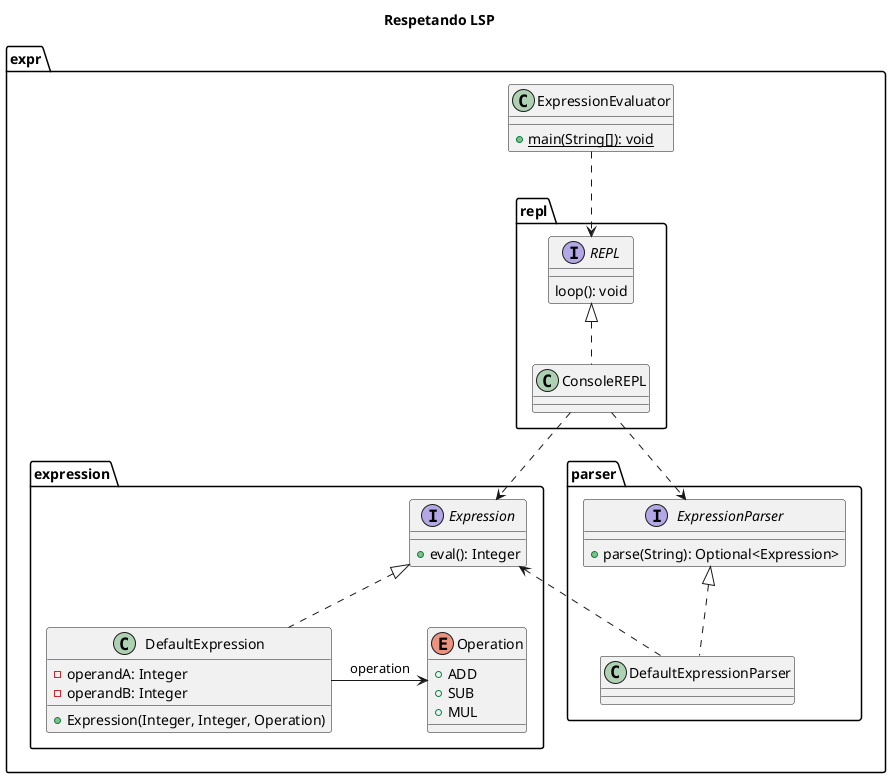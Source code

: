@startuml

title Respetando LSP

package expr {

    class ExpressionEvaluator {
        + {static} main(String[]): void
    }

    package repl {

        interface REPL {
            loop(): void
        }

        class ConsoleREPL {
        }

        REPL <|.. ConsoleREPL
        ExpressionEvaluator ..> REPL
    }

    package parser {
        interface ExpressionParser {
            + parse(String): Optional<Expression>
        }

        class DefaultExpressionParser {
        }

        ConsoleREPL ..> ExpressionParser
        ExpressionParser <|.. DefaultExpressionParser
    }

    package expression {
        interface Expression {
            + eval(): Integer
        }

        class DefaultExpression {
            - operandA: Integer
            - operandB: Integer
            + Expression(Integer, Integer, Operation)
        }

        enum Operation {
            + ADD
            + SUB
            + MUL
        }

        Expression <|.. DefaultExpression
        DefaultExpression -right-> Operation : operation
        ConsoleREPL ..> Expression
        DefaultExpressionParser .left.> Expression
    }
}

@enduml